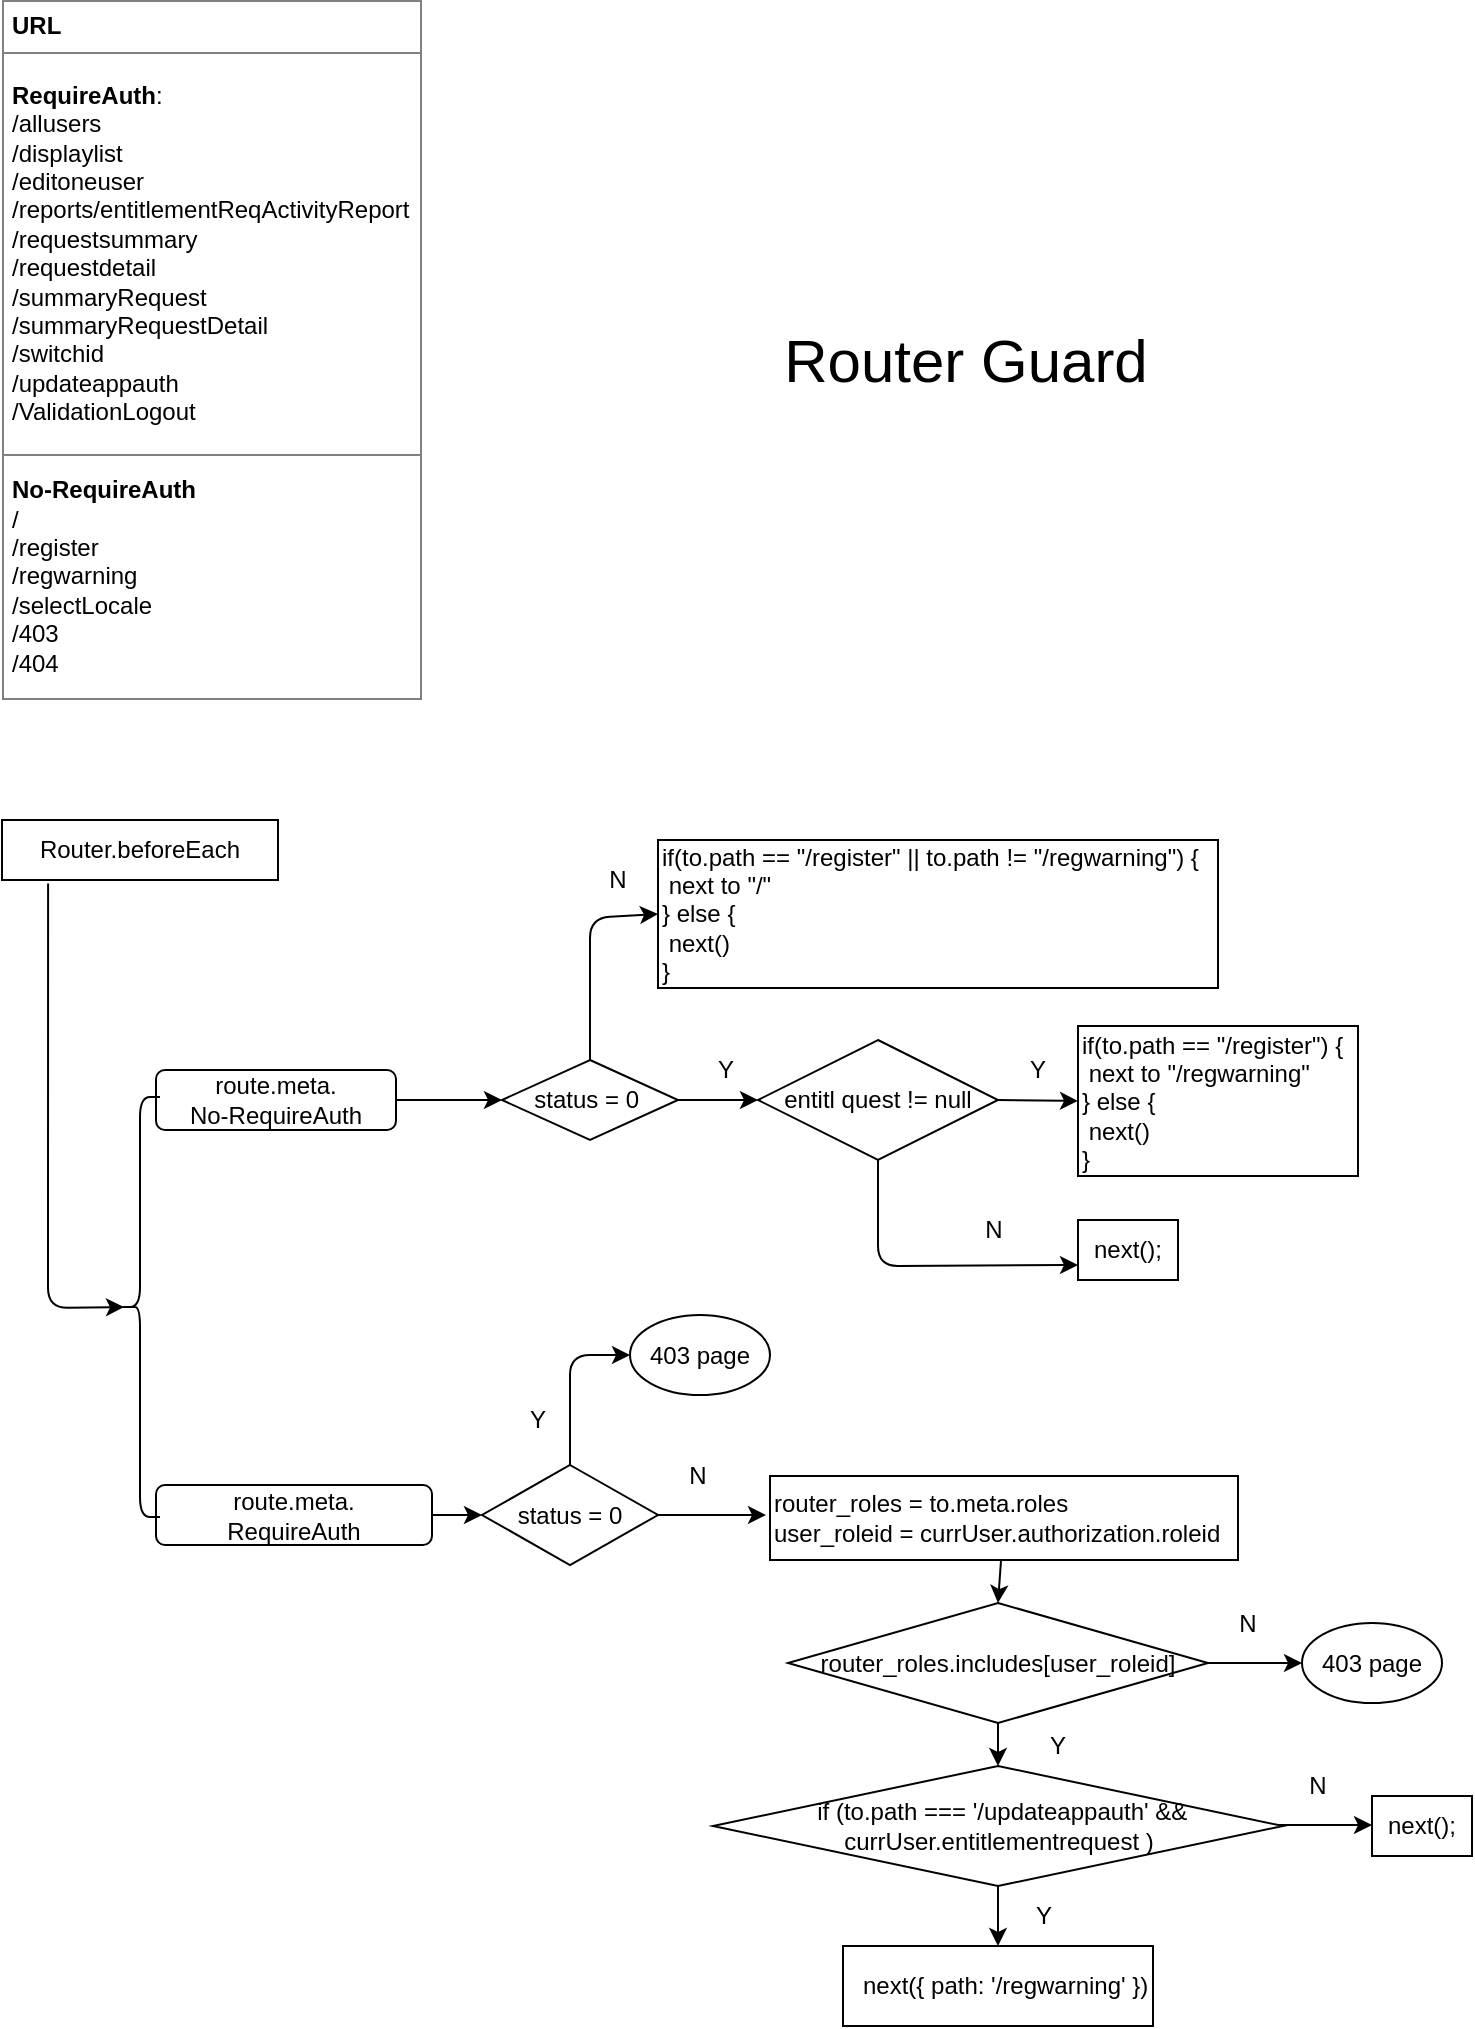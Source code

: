 <mxfile version="12.3.0" type="device" pages="1"><diagram id="X7vCIgx0J3_P-oNKXW75" name="Page-1"><mxGraphModel dx="1038" dy="1599" grid="1" gridSize="10" guides="1" tooltips="1" connect="1" arrows="1" fold="1" page="1" pageScale="1" pageWidth="850" pageHeight="1100" math="0" shadow="0"><root><mxCell id="0"/><mxCell id="1" parent="0"/><mxCell id="cQNcVrVeTvpaEZQMH_fV-1" value="route.meta.&lt;br&gt;RequireAuth" style="rounded=1;whiteSpace=wrap;html=1;" parent="1" vertex="1"><mxGeometry x="89" y="372.5" width="138" height="30" as="geometry"/></mxCell><mxCell id="cQNcVrVeTvpaEZQMH_fV-2" value="Router.beforeEach" style="rounded=0;whiteSpace=wrap;html=1;rotation=0;" parent="1" vertex="1"><mxGeometry x="12" y="40" width="138" height="30" as="geometry"/></mxCell><mxCell id="cQNcVrVeTvpaEZQMH_fV-3" value="route.meta.&lt;br&gt;No-RequireAuth" style="rounded=1;whiteSpace=wrap;html=1;" parent="1" vertex="1"><mxGeometry x="89" y="165" width="120" height="30" as="geometry"/></mxCell><mxCell id="cQNcVrVeTvpaEZQMH_fV-4" value="status = 0" style="rhombus;whiteSpace=wrap;html=1;" parent="1" vertex="1"><mxGeometry x="252" y="362.5" width="88" height="50" as="geometry"/></mxCell><mxCell id="cQNcVrVeTvpaEZQMH_fV-9" value="" style="endArrow=classic;html=1;exitX=1;exitY=0.5;exitDx=0;exitDy=0;entryX=0;entryY=0.5;entryDx=0;entryDy=0;" parent="1" source="cQNcVrVeTvpaEZQMH_fV-4" edge="1"><mxGeometry width="50" height="50" relative="1" as="geometry"><mxPoint x="318" y="437.5" as="sourcePoint"/><mxPoint x="394" y="387.5" as="targetPoint"/></mxGeometry></mxCell><mxCell id="cQNcVrVeTvpaEZQMH_fV-10" value="" style="endArrow=classic;html=1;exitX=1;exitY=0.5;exitDx=0;exitDy=0;entryX=0;entryY=0.5;entryDx=0;entryDy=0;" parent="1" source="cQNcVrVeTvpaEZQMH_fV-1" target="cQNcVrVeTvpaEZQMH_fV-4" edge="1"><mxGeometry width="50" height="50" relative="1" as="geometry"><mxPoint x="258" y="400" as="sourcePoint"/><mxPoint x="288" y="400" as="targetPoint"/></mxGeometry></mxCell><mxCell id="cQNcVrVeTvpaEZQMH_fV-13" value="" style="endArrow=classic;html=1;exitX=0.5;exitY=0;exitDx=0;exitDy=0;entryX=0;entryY=0.5;entryDx=0;entryDy=0;" parent="1" source="cQNcVrVeTvpaEZQMH_fV-4" target="cQNcVrVeTvpaEZQMH_fV-56" edge="1"><mxGeometry width="50" height="50" relative="1" as="geometry"><mxPoint x="296" y="337.5" as="sourcePoint"/><mxPoint x="330" y="308" as="targetPoint"/><Array as="points"><mxPoint x="296" y="307.5"/></Array></mxGeometry></mxCell><mxCell id="cQNcVrVeTvpaEZQMH_fV-18" value="" style="shape=curlyBracket;whiteSpace=wrap;html=1;rounded=1;" parent="1" vertex="1"><mxGeometry x="71" y="178.5" width="20" height="210" as="geometry"/></mxCell><mxCell id="cQNcVrVeTvpaEZQMH_fV-19" value="&lt;table border=&quot;1&quot; width=&quot;100%&quot; cellpadding=&quot;4&quot; style=&quot;width: 100% ; height: 100% ; border-collapse: collapse&quot;&gt;&lt;tbody&gt;&lt;tr&gt;&lt;th&gt;URL&lt;/th&gt;&lt;/tr&gt;&lt;tr&gt;&lt;td&gt;&lt;b&gt;RequireAuth&lt;/b&gt;:&lt;br&gt;/allusers&lt;br&gt;/displaylist&lt;br&gt;/editoneuser&lt;br&gt;/reports/entitlementReqActivityReport&lt;br&gt;/requestsummary&lt;br&gt;/requestdetail&lt;br&gt;/summaryRequest&lt;br&gt;/summaryRequestDetail&lt;br&gt;/switchid&lt;br&gt;/updateappauth&lt;br&gt;/ValidationLogout&lt;br&gt;&lt;/td&gt;&lt;/tr&gt;&lt;tr&gt;&lt;td&gt;&lt;b&gt;No-RequireAuth&lt;br&gt;&lt;/b&gt;/&lt;br&gt;/register&lt;br&gt;/regwarning&lt;br&gt;/selectLocale&lt;br&gt;/403&lt;br&gt;/404&lt;/td&gt;&lt;/tr&gt;&lt;/tbody&gt;&lt;/table&gt;" style="text;html=1;strokeColor=none;fillColor=none;overflow=fill;align=left;" parent="1" vertex="1"><mxGeometry x="12" y="-370" width="210" height="350" as="geometry"/></mxCell><mxCell id="cQNcVrVeTvpaEZQMH_fV-20" value="status = 0&amp;nbsp;" style="rhombus;whiteSpace=wrap;html=1;" parent="1" vertex="1"><mxGeometry x="262" y="160" width="88" height="40" as="geometry"/></mxCell><mxCell id="cQNcVrVeTvpaEZQMH_fV-21" value="" style="endArrow=classic;html=1;exitX=1;exitY=0.5;exitDx=0;exitDy=0;entryX=0;entryY=0.5;entryDx=0;entryDy=0;" parent="1" source="cQNcVrVeTvpaEZQMH_fV-3" target="cQNcVrVeTvpaEZQMH_fV-20" edge="1"><mxGeometry width="50" height="50" relative="1" as="geometry"><mxPoint x="144" y="-90.5" as="sourcePoint"/><mxPoint x="174" y="-90.5" as="targetPoint"/></mxGeometry></mxCell><mxCell id="cQNcVrVeTvpaEZQMH_fV-27" value="Y" style="text;html=1;strokeColor=none;fillColor=none;align=center;verticalAlign=middle;whiteSpace=wrap;rounded=0;" parent="1" vertex="1"><mxGeometry x="354" y="155" width="40" height="20" as="geometry"/></mxCell><mxCell id="cQNcVrVeTvpaEZQMH_fV-31" value="Y" style="text;html=1;strokeColor=none;fillColor=none;align=center;verticalAlign=middle;whiteSpace=wrap;rounded=0;" parent="1" vertex="1"><mxGeometry x="260" y="330" width="40" height="20" as="geometry"/></mxCell><mxCell id="cQNcVrVeTvpaEZQMH_fV-32" value="N" style="text;html=1;strokeColor=none;fillColor=none;align=center;verticalAlign=middle;whiteSpace=wrap;rounded=0;" parent="1" vertex="1"><mxGeometry x="340" y="357.5" width="40" height="20" as="geometry"/></mxCell><mxCell id="cQNcVrVeTvpaEZQMH_fV-33" value="" style="endArrow=classic;html=1;exitX=1;exitY=0.5;exitDx=0;exitDy=0;entryX=0;entryY=0.5;entryDx=0;entryDy=0;" parent="1" source="cQNcVrVeTvpaEZQMH_fV-20" target="cQNcVrVeTvpaEZQMH_fV-38" edge="1"><mxGeometry width="50" height="50" relative="1" as="geometry"><mxPoint x="70" y="310" as="sourcePoint"/><mxPoint x="400" y="180" as="targetPoint"/></mxGeometry></mxCell><mxCell id="cQNcVrVeTvpaEZQMH_fV-34" value="" style="endArrow=classic;html=1;exitX=0.5;exitY=0;exitDx=0;exitDy=0;entryX=0;entryY=0.5;entryDx=0;entryDy=0;" parent="1" source="cQNcVrVeTvpaEZQMH_fV-20" target="cQNcVrVeTvpaEZQMH_fV-37" edge="1"><mxGeometry width="50" height="50" relative="1" as="geometry"><mxPoint x="346" y="120" as="sourcePoint"/><mxPoint x="430" y="60" as="targetPoint"/><Array as="points"><mxPoint x="306" y="89"/></Array></mxGeometry></mxCell><mxCell id="cQNcVrVeTvpaEZQMH_fV-36" value="N" style="text;html=1;strokeColor=none;fillColor=none;align=center;verticalAlign=middle;whiteSpace=wrap;rounded=0;" parent="1" vertex="1"><mxGeometry x="300" y="60" width="40" height="20" as="geometry"/></mxCell><mxCell id="cQNcVrVeTvpaEZQMH_fV-37" value="if(to.path == &quot;/&lt;span style=&quot;text-align: -webkit-center ; white-space: nowrap&quot;&gt;register&lt;/span&gt;&quot; || to.path != &quot;/&lt;span style=&quot;text-align: -webkit-center ; white-space: nowrap&quot;&gt;regwarning&lt;/span&gt;&quot;) {&lt;br&gt;&amp;nbsp;next to &quot;/&quot;&lt;br&gt;} else {&lt;br&gt;&amp;nbsp;next()&lt;br&gt;}" style="rounded=0;whiteSpace=wrap;html=1;align=left;" parent="1" vertex="1"><mxGeometry x="340" y="50" width="280" height="74" as="geometry"/></mxCell><mxCell id="cQNcVrVeTvpaEZQMH_fV-38" value="&lt;span style=&quot;white-space: normal&quot;&gt;entitl quest != null&lt;/span&gt;" style="rhombus;whiteSpace=wrap;html=1;align=center;" parent="1" vertex="1"><mxGeometry x="390" y="150" width="120" height="60" as="geometry"/></mxCell><mxCell id="cQNcVrVeTvpaEZQMH_fV-40" value="" style="endArrow=classic;html=1;align=left;exitX=1;exitY=0.5;exitDx=0;exitDy=0;entryX=0;entryY=0.5;entryDx=0;entryDy=0;" parent="1" source="cQNcVrVeTvpaEZQMH_fV-38" target="cQNcVrVeTvpaEZQMH_fV-42" edge="1"><mxGeometry width="50" height="50" relative="1" as="geometry"><mxPoint x="70" y="290" as="sourcePoint"/><mxPoint x="540" y="182.586" as="targetPoint"/></mxGeometry></mxCell><mxCell id="cQNcVrVeTvpaEZQMH_fV-42" value="&lt;span style=&quot;white-space: normal&quot;&gt;if(to.path == &quot;/&lt;/span&gt;&lt;span style=&quot;text-align: -webkit-center ; white-space: nowrap&quot;&gt;register&lt;/span&gt;&lt;span style=&quot;white-space: normal&quot;&gt;&quot;) {&lt;/span&gt;&lt;br style=&quot;white-space: normal&quot;&gt;&lt;span style=&quot;white-space: normal&quot;&gt;&amp;nbsp;next to &quot;/regwarning&quot;&lt;/span&gt;&lt;br style=&quot;white-space: normal&quot;&gt;&lt;span style=&quot;white-space: normal&quot;&gt;} else {&lt;/span&gt;&lt;br style=&quot;white-space: normal&quot;&gt;&lt;span style=&quot;white-space: normal&quot;&gt;&amp;nbsp;next()&lt;/span&gt;&lt;br style=&quot;white-space: normal&quot;&gt;&lt;span style=&quot;white-space: normal&quot;&gt;}&lt;/span&gt;" style="rounded=0;whiteSpace=wrap;html=1;align=left;" parent="1" vertex="1"><mxGeometry x="550" y="143" width="140" height="75" as="geometry"/></mxCell><mxCell id="cQNcVrVeTvpaEZQMH_fV-43" value="Y" style="text;html=1;strokeColor=none;fillColor=none;align=center;verticalAlign=middle;whiteSpace=wrap;rounded=0;" parent="1" vertex="1"><mxGeometry x="510" y="155" width="40" height="20" as="geometry"/></mxCell><mxCell id="cQNcVrVeTvpaEZQMH_fV-44" value="" style="endArrow=classic;html=1;exitX=0.5;exitY=1;exitDx=0;exitDy=0;entryX=0;entryY=0.75;entryDx=0;entryDy=0;" parent="1" source="cQNcVrVeTvpaEZQMH_fV-38" target="cQNcVrVeTvpaEZQMH_fV-45" edge="1"><mxGeometry width="50" height="50" relative="1" as="geometry"><mxPoint x="316" y="170" as="sourcePoint"/><mxPoint x="350" y="98.5" as="targetPoint"/><Array as="points"><mxPoint x="450" y="263"/></Array></mxGeometry></mxCell><mxCell id="cQNcVrVeTvpaEZQMH_fV-45" value="next();" style="rounded=0;whiteSpace=wrap;html=1;" parent="1" vertex="1"><mxGeometry x="550" y="240" width="50" height="30" as="geometry"/></mxCell><mxCell id="cQNcVrVeTvpaEZQMH_fV-47" value="N" style="text;html=1;strokeColor=none;fillColor=none;align=center;verticalAlign=middle;whiteSpace=wrap;rounded=0;" parent="1" vertex="1"><mxGeometry x="488" y="235" width="40" height="20" as="geometry"/></mxCell><mxCell id="cQNcVrVeTvpaEZQMH_fV-56" value="403 page" style="ellipse;whiteSpace=wrap;html=1;" parent="1" vertex="1"><mxGeometry x="326" y="287.5" width="70" height="40" as="geometry"/></mxCell><mxCell id="cQNcVrVeTvpaEZQMH_fV-60" value="router_roles = to.meta.roles&lt;br&gt;user_roleid = currUser.authorization.roleid" style="rounded=0;whiteSpace=wrap;html=1;align=left;" parent="1" vertex="1"><mxGeometry x="396" y="368" width="234" height="42" as="geometry"/></mxCell><mxCell id="cQNcVrVeTvpaEZQMH_fV-65" value="" style="endArrow=classic;html=1;align=left;exitX=0.167;exitY=1.06;exitDx=0;exitDy=0;exitPerimeter=0;entryX=0.1;entryY=0.5;entryDx=0;entryDy=0;entryPerimeter=0;" parent="1" source="cQNcVrVeTvpaEZQMH_fV-2" target="cQNcVrVeTvpaEZQMH_fV-18" edge="1"><mxGeometry width="50" height="50" relative="1" as="geometry"><mxPoint x="70" y="90" as="sourcePoint"/><mxPoint x="70" y="268" as="targetPoint"/><Array as="points"><mxPoint x="35" y="284"/></Array></mxGeometry></mxCell><mxCell id="cQNcVrVeTvpaEZQMH_fV-76" value="Router Guard" style="text;html=1;strokeColor=none;fillColor=none;align=center;verticalAlign=middle;whiteSpace=wrap;rounded=0;fontSize=30;" parent="1" vertex="1"><mxGeometry x="326" y="-250" width="336" height="120" as="geometry"/></mxCell><mxCell id="cQNcVrVeTvpaEZQMH_fV-77" value="&lt;span style=&quot;font-size: 12px ; text-align: left ; white-space: normal&quot;&gt;router_roles&lt;/span&gt;&lt;span style=&quot;text-align: left&quot;&gt;.includes[user_roleid]&lt;/span&gt;" style="rhombus;whiteSpace=wrap;html=1;fontSize=12;align=center;" parent="1" vertex="1"><mxGeometry x="405" y="431.5" width="210" height="60" as="geometry"/></mxCell><mxCell id="cQNcVrVeTvpaEZQMH_fV-78" value="" style="endArrow=classic;html=1;fontSize=12;align=left;entryX=0.5;entryY=0;entryDx=0;entryDy=0;" parent="1" source="cQNcVrVeTvpaEZQMH_fV-60" target="cQNcVrVeTvpaEZQMH_fV-77" edge="1"><mxGeometry width="50" height="50" relative="1" as="geometry"><mxPoint x="10" y="580" as="sourcePoint"/><mxPoint x="60" y="530" as="targetPoint"/></mxGeometry></mxCell><mxCell id="cQNcVrVeTvpaEZQMH_fV-80" value="next();" style="rounded=0;whiteSpace=wrap;html=1;" parent="1" vertex="1"><mxGeometry x="697" y="528" width="50" height="30" as="geometry"/></mxCell><mxCell id="cQNcVrVeTvpaEZQMH_fV-81" value="" style="endArrow=classic;html=1;fontSize=12;align=left;exitX=0.5;exitY=1;exitDx=0;exitDy=0;entryX=0.5;entryY=0;entryDx=0;entryDy=0;" parent="1" source="cQNcVrVeTvpaEZQMH_fV-77" target="MRk4I8Y7AMVgmDCvOn5x-7" edge="1"><mxGeometry width="50" height="50" relative="1" as="geometry"><mxPoint x="10" y="660" as="sourcePoint"/><mxPoint x="510" y="590" as="targetPoint"/></mxGeometry></mxCell><mxCell id="cQNcVrVeTvpaEZQMH_fV-84" value="403 page" style="ellipse;whiteSpace=wrap;html=1;" parent="1" vertex="1"><mxGeometry x="662" y="441.5" width="70" height="40" as="geometry"/></mxCell><mxCell id="cQNcVrVeTvpaEZQMH_fV-85" value="" style="endArrow=classic;html=1;fontSize=12;align=left;entryX=0;entryY=0.5;entryDx=0;entryDy=0;exitX=1;exitY=0.5;exitDx=0;exitDy=0;" parent="1" source="cQNcVrVeTvpaEZQMH_fV-77" target="cQNcVrVeTvpaEZQMH_fV-84" edge="1"><mxGeometry width="50" height="50" relative="1" as="geometry"><mxPoint x="10" y="660" as="sourcePoint"/><mxPoint x="60" y="610" as="targetPoint"/></mxGeometry></mxCell><mxCell id="cQNcVrVeTvpaEZQMH_fV-86" value="Y" style="text;html=1;strokeColor=none;fillColor=none;align=center;verticalAlign=middle;whiteSpace=wrap;rounded=0;" parent="1" vertex="1"><mxGeometry x="520" y="493" width="40" height="20" as="geometry"/></mxCell><mxCell id="cQNcVrVeTvpaEZQMH_fV-87" value="N" style="text;html=1;strokeColor=none;fillColor=none;align=center;verticalAlign=middle;whiteSpace=wrap;rounded=0;" parent="1" vertex="1"><mxGeometry x="615" y="431.5" width="40" height="20" as="geometry"/></mxCell><mxCell id="MRk4I8Y7AMVgmDCvOn5x-7" value="&amp;nbsp;if (to.path === '/updateappauth' &amp;amp;&amp;amp; currUser.entitlementrequest )" style="rhombus;whiteSpace=wrap;html=1;" vertex="1" parent="1"><mxGeometry x="367.5" y="513" width="285" height="60" as="geometry"/></mxCell><mxCell id="MRk4I8Y7AMVgmDCvOn5x-8" value="" style="endArrow=classic;html=1;exitX=0.5;exitY=1;exitDx=0;exitDy=0;entryX=0.5;entryY=0;entryDx=0;entryDy=0;" edge="1" parent="1" source="MRk4I8Y7AMVgmDCvOn5x-7" target="MRk4I8Y7AMVgmDCvOn5x-13"><mxGeometry width="50" height="50" relative="1" as="geometry"><mxPoint x="10" y="723" as="sourcePoint"/><mxPoint x="510" y="623" as="targetPoint"/></mxGeometry></mxCell><mxCell id="MRk4I8Y7AMVgmDCvOn5x-10" value="Y" style="text;html=1;strokeColor=none;fillColor=none;align=center;verticalAlign=middle;whiteSpace=wrap;rounded=0;" vertex="1" parent="1"><mxGeometry x="513" y="578" width="40" height="20" as="geometry"/></mxCell><mxCell id="MRk4I8Y7AMVgmDCvOn5x-11" value="N" style="text;html=1;strokeColor=none;fillColor=none;align=center;verticalAlign=middle;whiteSpace=wrap;rounded=0;" vertex="1" parent="1"><mxGeometry x="650" y="513" width="40" height="20" as="geometry"/></mxCell><mxCell id="MRk4I8Y7AMVgmDCvOn5x-12" value="" style="endArrow=classic;html=1;fontSize=12;align=left;entryX=0;entryY=0.5;entryDx=0;entryDy=0;exitX=1;exitY=0.5;exitDx=0;exitDy=0;" edge="1" parent="1"><mxGeometry width="50" height="50" relative="1" as="geometry"><mxPoint x="650" y="542.5" as="sourcePoint"/><mxPoint x="697" y="542.5" as="targetPoint"/></mxGeometry></mxCell><mxCell id="MRk4I8Y7AMVgmDCvOn5x-13" value="&amp;nbsp; next({ path: '/regwarning' })&lt;table&gt;&lt;/table&gt;" style="rounded=0;whiteSpace=wrap;html=1;" vertex="1" parent="1"><mxGeometry x="432.5" y="603" width="155" height="40" as="geometry"/></mxCell></root></mxGraphModel></diagram></mxfile>